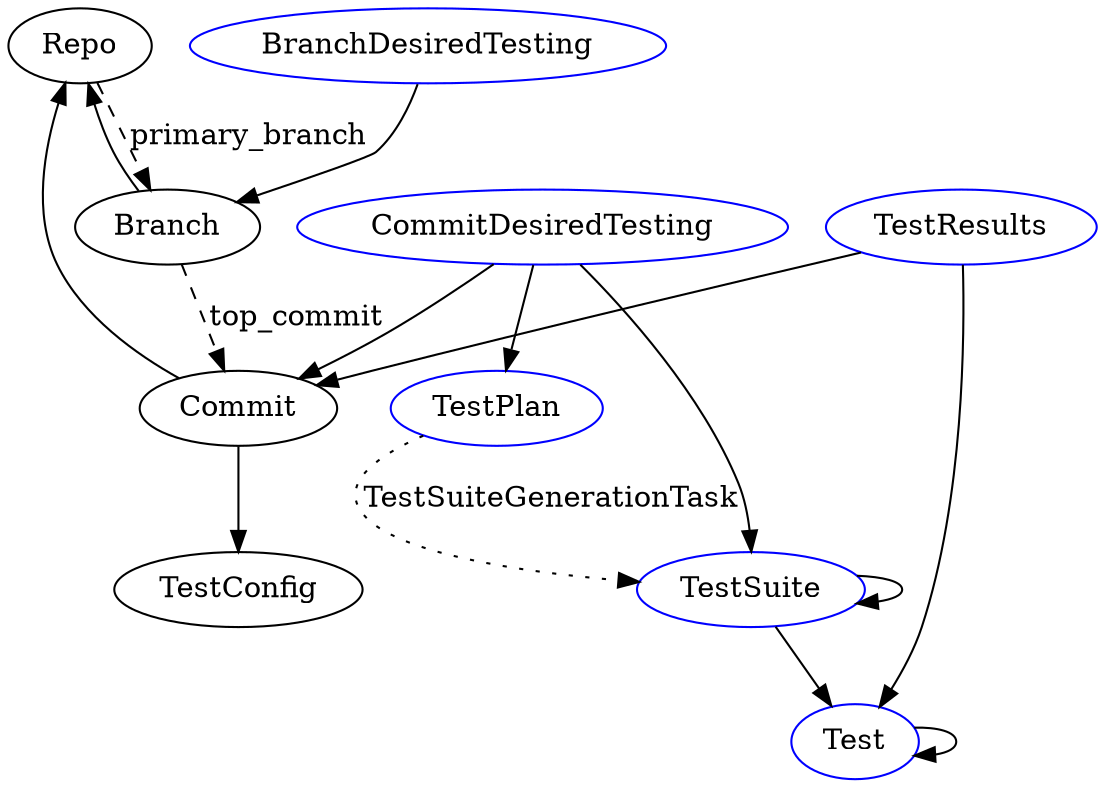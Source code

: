 digraph G {
	graph [layout=dot rankdir=TB]

// This is just an example for you to use as a template.
// Edit as you like. Whenever you save a legal graph
// the layout in the graphviz window will be updated.

    // Repo Schema ODB Types
    node [color=black, shape=oval]
	Repo

    Branch
    Commit
    TestConfig

    // node [color=black, shape=box]
    // RepoConfig

    // Repo Schema Edges
	//Repo -> RepoConfig

    Branch -> Repo
    Repo -> Branch [label=primary_branch style=dashed]

    Commit -> Repo
    Commit -> TestConfig
    Branch -> Commit [label=top_commit style=dashed]

    // Test Schema ODB Types
    node [color=blue, shape=oval]
    BranchDesiredTesting
    CommitDesiredTesting
    TestPlan
    TestSuite
    Test

    TestResults

    // Test Schema Auxiliary Types
    // node [color=blue, shape=box]
    // TestFilter
    // TestConfiguration
    // Outcome
    // StageResult
    // TestRunResult

    // Test Schema Edges
    //TestConfiguration -> TestFilter
    BranchDesiredTesting -> Branch
    //BranchDesiredTesting -> TestConfiguration

    CommitDesiredTesting -> Commit
    CommitDesiredTesting -> TestPlan
    CommitDesiredTesting -> TestSuite
    //CommitDesiredTesting -> TestConfiguration

    TestSuite -> TestSuite
    TestSuite -> Test

    Test -> Test

    TestResults -> Test
    TestResults -> Commit
    //TestResults -> TestRunResult

    //TestRunResult -> Outcome
    //TestRunResult -> StageResult -> Outcome

   TestPlan -> TestSuite [label=TestSuiteGenerationTask, style=dotted]
}
